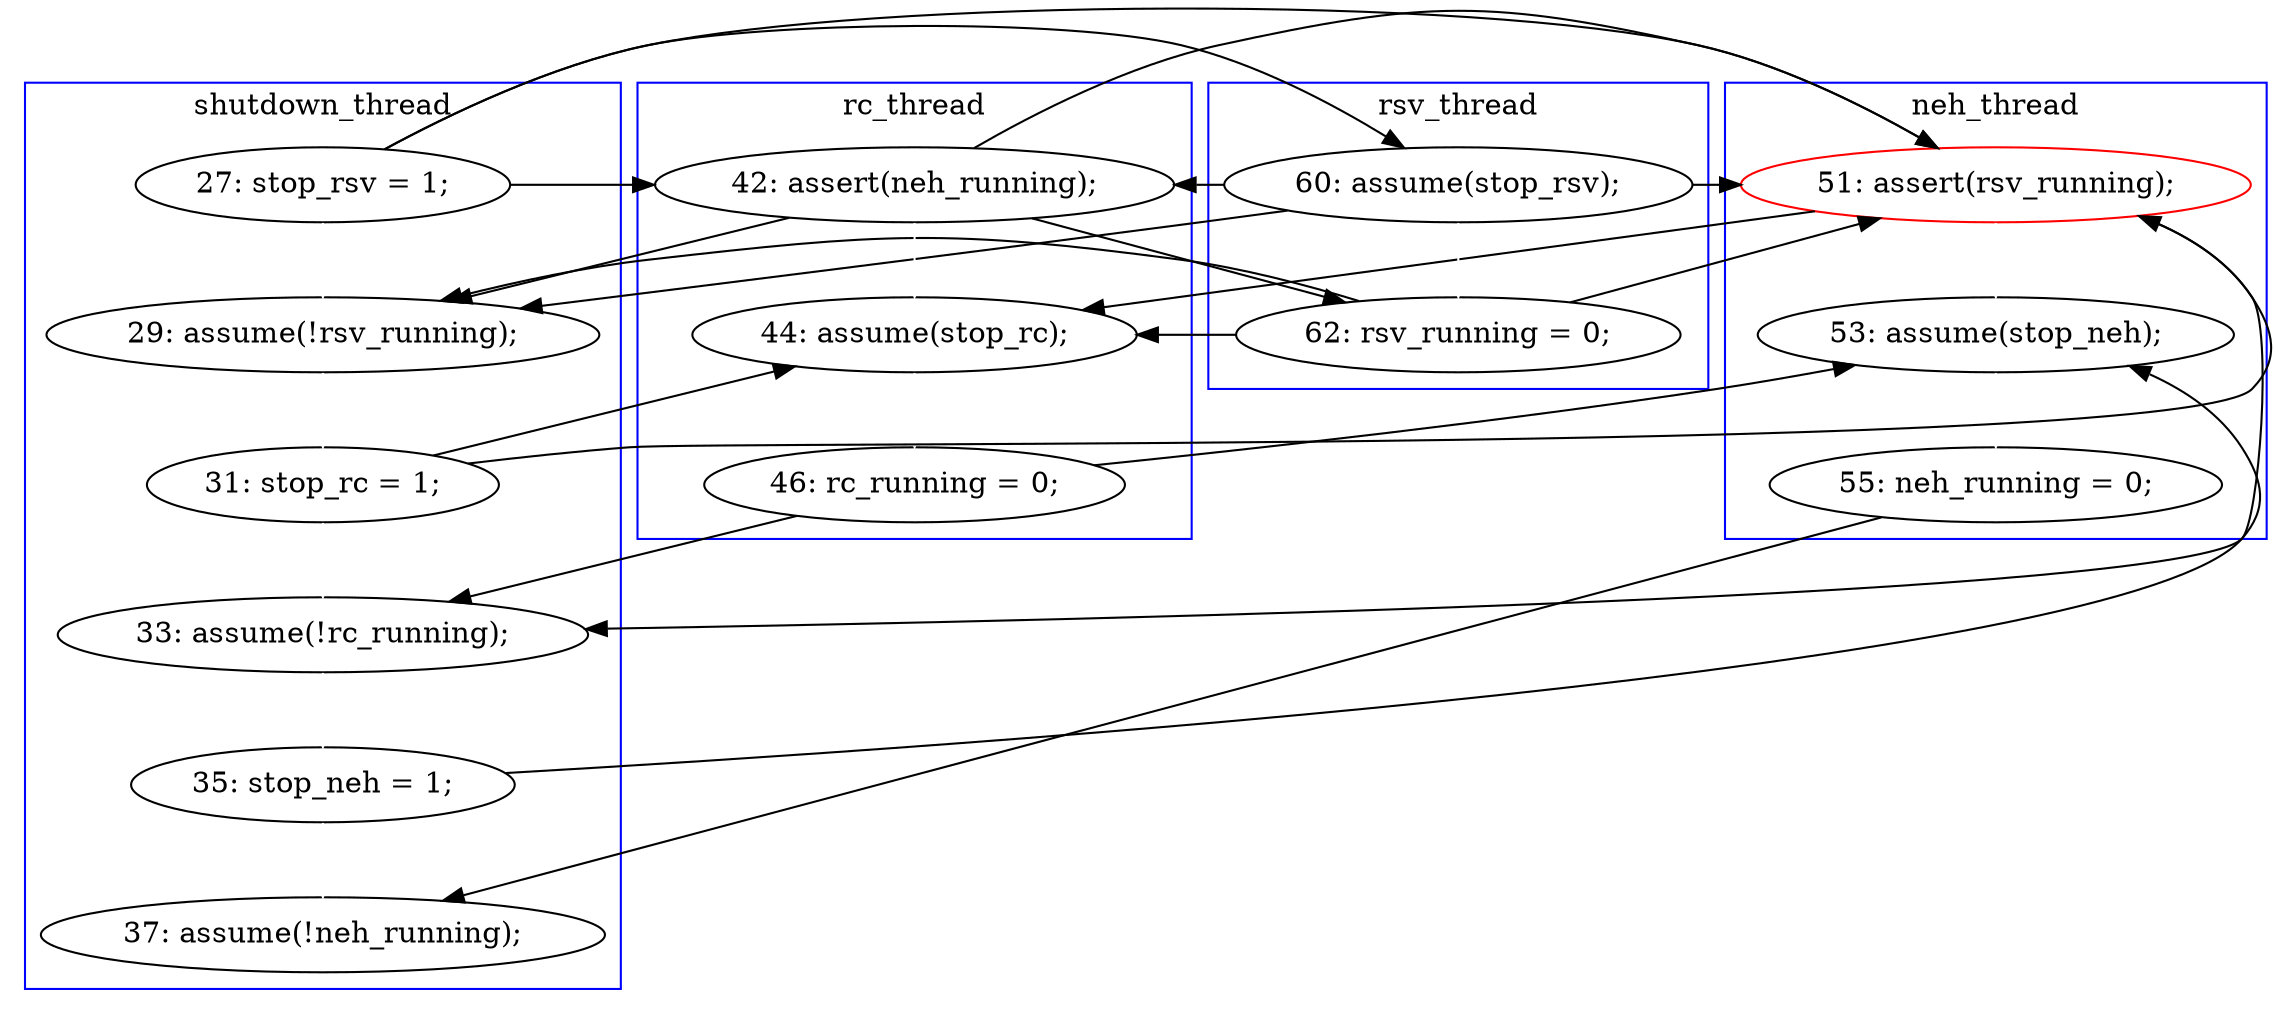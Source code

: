 digraph Counterexample {
	12 -> 22 [color = black, style = solid, constraint = false]
	22 -> 30 [color = black, style = solid, constraint = false]
	18 -> 25 [color = black, style = solid, constraint = false]
	16 -> 18 [color = white, style = solid]
	22 -> 32 [color = white, style = solid]
	33 -> 34 [color = black, style = solid, constraint = false]
	16 -> 17 [color = black, style = solid, constraint = false]
	19 -> 21 [color = white, style = solid]
	17 -> 18 [color = black, style = solid, constraint = false]
	16 -> 22 [color = black, style = solid, constraint = false]
	18 -> 22 [color = black, style = solid, constraint = false]
	17 -> 19 [color = black, style = solid, constraint = false]
	25 -> 26 [color = white, style = solid]
	16 -> 19 [color = black, style = solid, constraint = false]
	30 -> 31 [color = white, style = solid]
	17 -> 25 [color = white, style = solid]
	12 -> 19 [color = white, style = solid]
	12 -> 17 [color = black, style = solid, constraint = false]
	31 -> 34 [color = white, style = solid]
	12 -> 16 [color = black, style = solid, constraint = false]
	17 -> 22 [color = black, style = solid, constraint = false]
	32 -> 33 [color = white, style = solid]
	26 -> 32 [color = black, style = solid, constraint = false]
	22 -> 25 [color = black, style = solid, constraint = false]
	18 -> 19 [color = black, style = solid, constraint = false]
	26 -> 30 [color = black, style = solid, constraint = false]
	21 -> 25 [color = black, style = solid, constraint = false]
	21 -> 22 [color = black, style = solid, constraint = false]
	31 -> 32 [color = black, style = solid, constraint = false]
	21 -> 30 [color = white, style = solid]
	subgraph cluster4 {
		label = rsv_thread
		color = blue
		18  [label = "62: rsv_running = 0;"]
		16  [label = "60: assume(stop_rsv);"]
	}
	subgraph cluster1 {
		label = shutdown_thread
		color = blue
		31  [label = "35: stop_neh = 1;"]
		30  [label = "33: assume(!rc_running);"]
		19  [label = "29: assume(!rsv_running);"]
		21  [label = "31: stop_rc = 1;"]
		12  [label = "27: stop_rsv = 1;"]
		34  [label = "37: assume(!neh_running);"]
	}
	subgraph cluster3 {
		label = neh_thread
		color = blue
		22  [label = "51: assert(rsv_running);", color = red]
		33  [label = "55: neh_running = 0;"]
		32  [label = "53: assume(stop_neh);"]
	}
	subgraph cluster2 {
		label = rc_thread
		color = blue
		26  [label = "46: rc_running = 0;"]
		25  [label = "44: assume(stop_rc);"]
		17  [label = "42: assert(neh_running);"]
	}
}